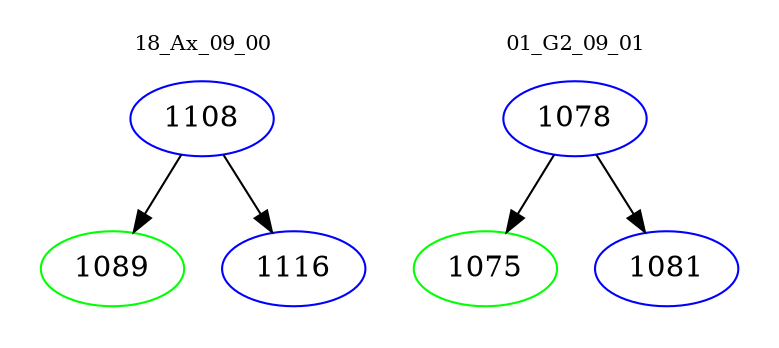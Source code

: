 digraph{
subgraph cluster_0 {
color = white
label = "18_Ax_09_00";
fontsize=10;
T0_1108 [label="1108", color="blue"]
T0_1108 -> T0_1089 [color="black"]
T0_1089 [label="1089", color="green"]
T0_1108 -> T0_1116 [color="black"]
T0_1116 [label="1116", color="blue"]
}
subgraph cluster_1 {
color = white
label = "01_G2_09_01";
fontsize=10;
T1_1078 [label="1078", color="blue"]
T1_1078 -> T1_1075 [color="black"]
T1_1075 [label="1075", color="green"]
T1_1078 -> T1_1081 [color="black"]
T1_1081 [label="1081", color="blue"]
}
}
